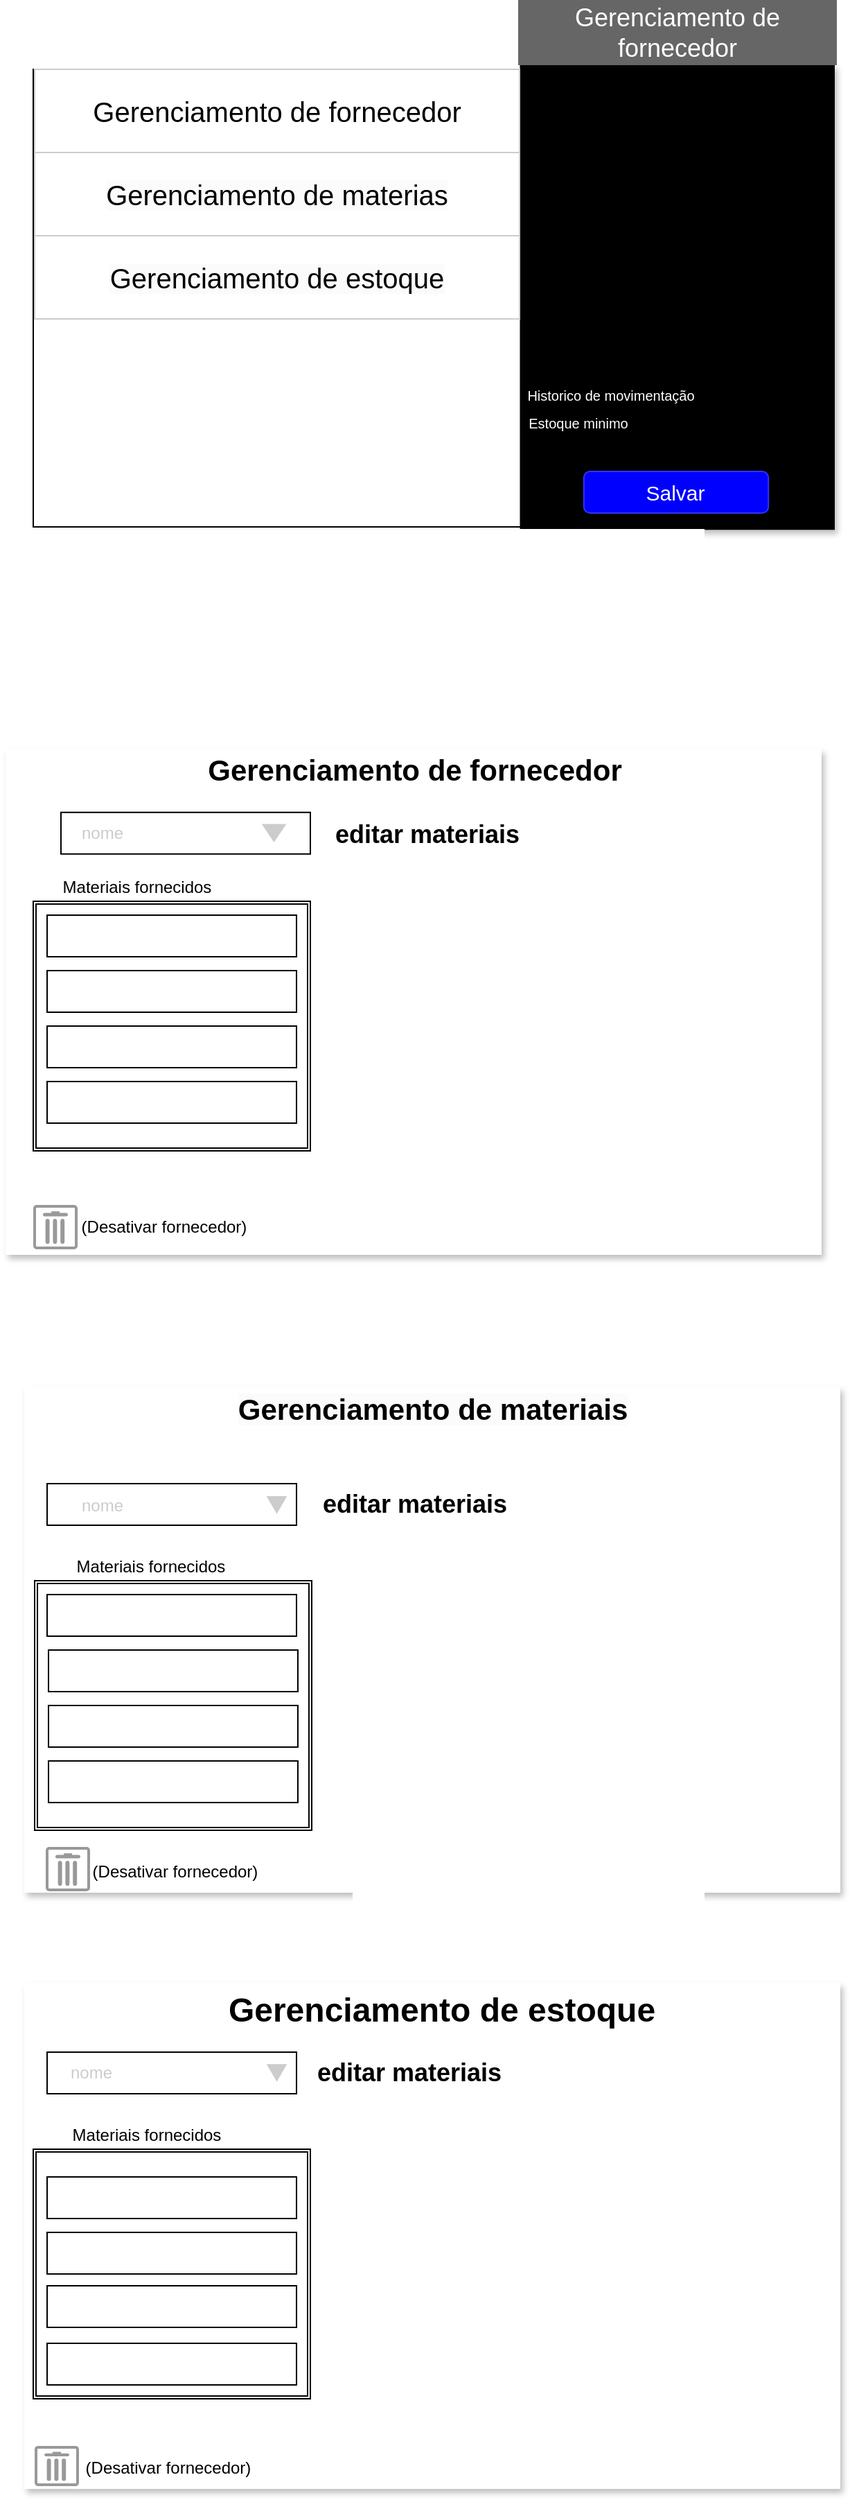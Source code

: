 <mxfile version="24.4.9" type="device">
  <diagram id="F00_U8oiD489jz19POk4" name="Página-1">
    <mxGraphModel dx="989" dy="539" grid="1" gridSize="10" guides="1" tooltips="1" connect="1" arrows="1" fold="1" page="1" pageScale="1" pageWidth="827" pageHeight="1169" math="0" shadow="0">
      <root>
        <mxCell id="0" />
        <mxCell id="1" parent="0" />
        <mxCell id="zUuqDym8y1sysuPfxgTj-1" value="" style="rounded=0;whiteSpace=wrap;html=1;" parent="1" vertex="1">
          <mxGeometry x="130" y="140" width="576" height="330" as="geometry" />
        </mxCell>
        <mxCell id="zUuqDym8y1sysuPfxgTj-2" value="" style="rounded=0;whiteSpace=wrap;html=1;rotation=90;shadow=1;fillColor=#000000;" parent="1" vertex="1">
          <mxGeometry x="427.38" y="191" width="335" height="226.25" as="geometry" />
        </mxCell>
        <mxCell id="zUuqDym8y1sysuPfxgTj-3" value="&lt;font style=&quot;font-size: 20px;&quot;&gt;Gerenciamento de fornecedor&lt;/font&gt;" style="rounded=0;whiteSpace=wrap;html=1;strokeColor=#CCCCCC;" parent="1" vertex="1">
          <mxGeometry x="131" y="140" width="350" height="60" as="geometry" />
        </mxCell>
        <mxCell id="zUuqDym8y1sysuPfxgTj-4" value="&lt;br&gt;&lt;span style=&quot;color: rgb(0, 0, 0); font-family: Helvetica; font-size: 20px; font-style: normal; font-variant-ligatures: normal; font-variant-caps: normal; font-weight: 400; letter-spacing: normal; orphans: 2; text-align: center; text-indent: 0px; text-transform: none; widows: 2; word-spacing: 0px; -webkit-text-stroke-width: 0px; white-space: normal; background-color: rgb(251, 251, 251); text-decoration-thickness: initial; text-decoration-style: initial; text-decoration-color: initial; display: inline !important; float: none;&quot;&gt;Gerenciamento de materias&lt;/span&gt;&lt;div&gt;&lt;br/&gt;&lt;/div&gt;" style="rounded=0;whiteSpace=wrap;html=1;strokeColor=#CCCCCC;" parent="1" vertex="1">
          <mxGeometry x="131" y="200" width="350" height="60" as="geometry" />
        </mxCell>
        <mxCell id="zUuqDym8y1sysuPfxgTj-5" value="&lt;br&gt;&lt;span style=&quot;color: rgb(0, 0, 0); font-family: Helvetica; font-size: 20px; font-style: normal; font-variant-ligatures: normal; font-variant-caps: normal; font-weight: 400; letter-spacing: normal; orphans: 2; text-align: center; text-indent: 0px; text-transform: none; widows: 2; word-spacing: 0px; -webkit-text-stroke-width: 0px; white-space: normal; background-color: rgb(251, 251, 251); text-decoration-thickness: initial; text-decoration-style: initial; text-decoration-color: initial; display: inline !important; float: none;&quot;&gt;Gerenciamento de estoque&lt;/span&gt;&lt;div&gt;&lt;br/&gt;&lt;/div&gt;" style="rounded=0;whiteSpace=wrap;html=1;strokeColor=#CCCCCC;shadow=0;" parent="1" vertex="1">
          <mxGeometry x="131" y="260" width="350" height="60" as="geometry" />
        </mxCell>
        <mxCell id="zUuqDym8y1sysuPfxgTj-20" value="&lt;span style=&quot;font-size: 18px;&quot;&gt;Gerenciamento de fornecedor&lt;/span&gt;" style="rounded=0;html=1;shadow=0;dashed=0;whiteSpace=wrap;fontSize=10;fillColor=#666666;align=center;strokeColor=none;fontColor=#ffffff;" parent="1" vertex="1">
          <mxGeometry x="480" y="90" width="230" height="47" as="geometry" />
        </mxCell>
        <mxCell id="zUuqDym8y1sysuPfxgTj-21" value="&lt;font style=&quot;font-size: 15px;&quot; color=&quot;#ffffff&quot;&gt;Salvar&lt;/font&gt;" style="rounded=1;html=1;shadow=0;dashed=0;whiteSpace=wrap;fontSize=10;fillColor=#0000FF;align=center;strokeColor=#3333FF;fontColor=#333333;" parent="1" vertex="1">
          <mxGeometry x="527.41" y="430" width="133.18" height="30" as="geometry" />
        </mxCell>
        <UserObject label="&lt;font style=&quot;font-size: 10px;&quot; color=&quot;#ffffff&quot;&gt;Historico de movimentação&lt;/font&gt;" placeholders="1" name="Variable" id="zUuqDym8y1sysuPfxgTj-24">
          <mxCell style="text;html=1;strokeColor=none;fillColor=none;align=center;verticalAlign=middle;whiteSpace=wrap;overflow=hidden;strokeWidth=6;" parent="1" vertex="1">
            <mxGeometry x="452" y="365" width="190" height="20" as="geometry" />
          </mxCell>
        </UserObject>
        <UserObject label="&lt;font style=&quot;font-size: 10px;&quot; color=&quot;#ffffff&quot;&gt;Estoque minimo&lt;/font&gt;" placeholders="1" name="Variable" id="zUuqDym8y1sysuPfxgTj-25">
          <mxCell style="text;html=1;align=center;verticalAlign=middle;whiteSpace=wrap;overflow=hidden;" parent="1" vertex="1">
            <mxGeometry x="470" y="385" width="107.06" height="20" as="geometry" />
          </mxCell>
        </UserObject>
        <mxCell id="1bso1jGPwgjQOHf16LsY-8" value="" style="rounded=0;whiteSpace=wrap;html=1;strokeColor=none;shadow=1;" vertex="1" parent="1">
          <mxGeometry x="110" y="630" width="589" height="365" as="geometry" />
        </mxCell>
        <mxCell id="1bso1jGPwgjQOHf16LsY-9" value="&lt;span style=&quot;color: rgba(0, 0, 0, 0); font-family: monospace; font-size: 0px; text-align: start; text-wrap: nowrap;&quot;&gt;%3CmxGraphModel%3E%3Croot%3E%3CmxCell%20id%3D%220%22%2F%3E%3CmxCell%20id%3D%221%22%20parent%3D%220%22%2F%3E%3CmxCell%20id%3D%222%22%20value%3D%22%22%20style%3D%22rounded%3D0%3BwhiteSpace%3Dwrap%3Bhtml%3D1%3B%22%20vertex%3D%221%22%20parent%3D%221%22%3E%3CmxGeometry%20x%3D%22140%22%20y%3D%22675.15%22%20width%3D%22180%22%20height%3D%2230%22%20as%3D%22geometry%22%2F%3E%3C%2FmxCell%3E%3C%2Froot%3E%3C%2FmxGraphModel%3E&lt;/span&gt;" style="rounded=0;whiteSpace=wrap;html=1;" vertex="1" parent="1">
          <mxGeometry x="150" y="675.89" width="180" height="30" as="geometry" />
        </mxCell>
        <UserObject label="&lt;font color=&quot;#cccccc&quot;&gt;nome&lt;/font&gt;" placeholders="1" name="Variable" id="1bso1jGPwgjQOHf16LsY-10">
          <mxCell style="text;html=1;strokeColor=none;fillColor=none;align=center;verticalAlign=middle;whiteSpace=wrap;overflow=hidden;" vertex="1" parent="1">
            <mxGeometry x="140" y="681.15" width="80" height="20" as="geometry" />
          </mxCell>
        </UserObject>
        <UserObject label="Materiais fornecidos" placeholders="1" name="Variable" id="1bso1jGPwgjQOHf16LsY-13">
          <mxCell style="text;html=1;strokeColor=none;fillColor=none;align=center;verticalAlign=middle;whiteSpace=wrap;overflow=hidden;" vertex="1" parent="1">
            <mxGeometry x="140" y="720" width="130" height="20" as="geometry" />
          </mxCell>
        </UserObject>
        <mxCell id="1bso1jGPwgjQOHf16LsY-14" value="" style="shape=ext;double=1;rounded=0;whiteSpace=wrap;html=1;" vertex="1" parent="1">
          <mxGeometry x="130" y="740" width="200" height="180" as="geometry" />
        </mxCell>
        <mxCell id="1bso1jGPwgjQOHf16LsY-15" value="" style="rounded=0;whiteSpace=wrap;html=1;" vertex="1" parent="1">
          <mxGeometry x="140" y="750" width="180" height="30" as="geometry" />
        </mxCell>
        <mxCell id="1bso1jGPwgjQOHf16LsY-16" value="" style="rounded=0;whiteSpace=wrap;html=1;" vertex="1" parent="1">
          <mxGeometry x="140" y="790" width="180" height="30" as="geometry" />
        </mxCell>
        <mxCell id="1bso1jGPwgjQOHf16LsY-17" value="" style="rounded=0;whiteSpace=wrap;html=1;" vertex="1" parent="1">
          <mxGeometry x="140" y="830" width="180" height="30" as="geometry" />
        </mxCell>
        <mxCell id="1bso1jGPwgjQOHf16LsY-18" value="" style="rounded=0;whiteSpace=wrap;html=1;" vertex="1" parent="1">
          <mxGeometry x="140" y="870" width="180" height="30" as="geometry" />
        </mxCell>
        <mxCell id="1bso1jGPwgjQOHf16LsY-19" value="" style="html=1;shadow=0;dashed=0;align=center;verticalAlign=middle;shape=mxgraph.arrows2.arrow;dy=0;dx=21.5;notch=0;rotation=90;fillColor=#CCCCCC;strokeColor=none;" vertex="1" parent="1">
          <mxGeometry x="297.19" y="681.95" width="13.17" height="17.88" as="geometry" />
        </mxCell>
        <mxCell id="1bso1jGPwgjQOHf16LsY-20" value="" style="strokeColor=#999999;verticalLabelPosition=bottom;shadow=0;dashed=0;verticalAlign=top;strokeWidth=2;html=1;shape=mxgraph.mockup.misc.trashcanIcon;" vertex="1" parent="1">
          <mxGeometry x="131" y="960" width="30" height="30" as="geometry" />
        </mxCell>
        <mxCell id="1bso1jGPwgjQOHf16LsY-25" value="(Desativar fornecedor)" style="text;html=1;align=center;verticalAlign=middle;whiteSpace=wrap;rounded=0;" vertex="1" parent="1">
          <mxGeometry x="146.5" y="960" width="155" height="30" as="geometry" />
        </mxCell>
        <mxCell id="1bso1jGPwgjQOHf16LsY-26" value="&lt;font style=&quot;font-size: 21px;&quot;&gt;Gerenciamento de fornecedor&lt;/font&gt;" style="text;strokeColor=none;fillColor=none;html=1;fontSize=24;fontStyle=1;verticalAlign=middle;align=center;" vertex="1" parent="1">
          <mxGeometry x="354.5" y="625" width="100" height="40" as="geometry" />
        </mxCell>
        <mxCell id="1bso1jGPwgjQOHf16LsY-31" value="&lt;font style=&quot;font-size: 18px;&quot;&gt;editar materiais&lt;/font&gt;" style="text;strokeColor=none;fillColor=none;html=1;fontSize=24;fontStyle=1;verticalAlign=middle;align=center;" vertex="1" parent="1">
          <mxGeometry x="364" y="670.15" width="100" height="40" as="geometry" />
        </mxCell>
        <mxCell id="1bso1jGPwgjQOHf16LsY-32" value="&lt;div&gt;&lt;br/&gt;&lt;/div&gt;" style="rounded=0;whiteSpace=wrap;html=1;strokeColor=none;shadow=1;" vertex="1" parent="1">
          <mxGeometry x="123.5" y="1090" width="589" height="365" as="geometry" />
        </mxCell>
        <mxCell id="1bso1jGPwgjQOHf16LsY-34" value="&#xa;&lt;span style=&quot;color: rgb(0, 0, 0); font-family: Helvetica; font-size: 21px; font-style: normal; font-variant-ligatures: normal; font-variant-caps: normal; font-weight: 700; letter-spacing: normal; orphans: 2; text-align: center; text-indent: 0px; text-transform: none; widows: 2; word-spacing: 0px; -webkit-text-stroke-width: 0px; white-space: nowrap; background-color: rgb(251, 251, 251); text-decoration-thickness: initial; text-decoration-style: initial; text-decoration-color: initial; display: inline !important; float: none;&quot;&gt;Gerenciamento de materiais&lt;/span&gt;&#xa;&#xa;" style="text;strokeColor=none;fillColor=none;html=1;fontSize=24;fontStyle=1;verticalAlign=middle;align=center;" vertex="1" parent="1">
          <mxGeometry x="368" y="1100" width="100" height="40" as="geometry" />
        </mxCell>
        <mxCell id="1bso1jGPwgjQOHf16LsY-35" value="" style="rounded=0;whiteSpace=wrap;html=1;" vertex="1" parent="1">
          <mxGeometry x="140" y="1160" width="180" height="30" as="geometry" />
        </mxCell>
        <UserObject label="&lt;font color=&quot;#cccccc&quot;&gt;nome&lt;/font&gt;" placeholders="1" name="Variable" id="1bso1jGPwgjQOHf16LsY-36">
          <mxCell style="text;html=1;strokeColor=none;fillColor=none;align=center;verticalAlign=middle;whiteSpace=wrap;overflow=hidden;" vertex="1" parent="1">
            <mxGeometry x="140" y="1166" width="80" height="20" as="geometry" />
          </mxCell>
        </UserObject>
        <mxCell id="1bso1jGPwgjQOHf16LsY-37" value="" style="html=1;shadow=0;dashed=0;align=center;verticalAlign=middle;shape=mxgraph.arrows2.arrow;dy=0;dx=21.5;notch=0;rotation=90;fillColor=#CCCCCC;strokeColor=none;" vertex="1" parent="1">
          <mxGeometry x="299.36" y="1168" width="12.81" height="14.83" as="geometry" />
        </mxCell>
        <mxCell id="1bso1jGPwgjQOHf16LsY-38" value="" style="shape=ext;double=1;rounded=0;whiteSpace=wrap;html=1;" vertex="1" parent="1">
          <mxGeometry x="131" y="1230" width="200" height="180" as="geometry" />
        </mxCell>
        <UserObject label="Materiais fornecidos" placeholders="1" name="Variable" id="1bso1jGPwgjQOHf16LsY-39">
          <mxCell style="text;html=1;strokeColor=none;fillColor=none;align=center;verticalAlign=middle;whiteSpace=wrap;overflow=hidden;" vertex="1" parent="1">
            <mxGeometry x="150" y="1210" width="130" height="20" as="geometry" />
          </mxCell>
        </UserObject>
        <mxCell id="1bso1jGPwgjQOHf16LsY-40" value="" style="rounded=0;whiteSpace=wrap;html=1;" vertex="1" parent="1">
          <mxGeometry x="140" y="1240" width="180" height="30" as="geometry" />
        </mxCell>
        <mxCell id="1bso1jGPwgjQOHf16LsY-42" value="" style="rounded=0;whiteSpace=wrap;html=1;" vertex="1" parent="1">
          <mxGeometry x="141" y="1280" width="180" height="30" as="geometry" />
        </mxCell>
        <mxCell id="1bso1jGPwgjQOHf16LsY-43" value="" style="rounded=0;whiteSpace=wrap;html=1;" vertex="1" parent="1">
          <mxGeometry x="141" y="1320" width="180" height="30" as="geometry" />
        </mxCell>
        <mxCell id="1bso1jGPwgjQOHf16LsY-44" value="" style="rounded=0;whiteSpace=wrap;html=1;" vertex="1" parent="1">
          <mxGeometry x="141" y="1360" width="180" height="30" as="geometry" />
        </mxCell>
        <mxCell id="1bso1jGPwgjQOHf16LsY-46" value="" style="strokeColor=#999999;verticalLabelPosition=bottom;shadow=0;dashed=0;verticalAlign=top;strokeWidth=2;html=1;shape=mxgraph.mockup.misc.trashcanIcon;" vertex="1" parent="1">
          <mxGeometry x="140" y="1423" width="30" height="30" as="geometry" />
        </mxCell>
        <mxCell id="1bso1jGPwgjQOHf16LsY-47" value="&lt;font style=&quot;font-size: 18px;&quot;&gt;editar materiais&lt;/font&gt;" style="text;strokeColor=none;fillColor=none;html=1;fontSize=24;fontStyle=1;verticalAlign=middle;align=center;" vertex="1" parent="1">
          <mxGeometry x="354.5" y="1153.41" width="100" height="40" as="geometry" />
        </mxCell>
        <mxCell id="1bso1jGPwgjQOHf16LsY-48" value="(Desativar fornecedor)" style="text;html=1;align=center;verticalAlign=middle;whiteSpace=wrap;rounded=0;" vertex="1" parent="1">
          <mxGeometry x="155.36" y="1425" width="155" height="30" as="geometry" />
        </mxCell>
        <mxCell id="1bso1jGPwgjQOHf16LsY-49" value="&lt;div&gt;&lt;br/&gt;&lt;/div&gt;" style="rounded=0;whiteSpace=wrap;html=1;strokeColor=none;shadow=1;" vertex="1" parent="1">
          <mxGeometry x="123.5" y="1520" width="589" height="365" as="geometry" />
        </mxCell>
        <mxCell id="1bso1jGPwgjQOHf16LsY-50" value="" style="rounded=0;whiteSpace=wrap;html=1;" vertex="1" parent="1">
          <mxGeometry x="140" y="1570" width="180" height="30" as="geometry" />
        </mxCell>
        <mxCell id="1bso1jGPwgjQOHf16LsY-51" value="" style="html=1;shadow=0;dashed=0;align=center;verticalAlign=middle;shape=mxgraph.arrows2.arrow;dy=0;dx=21.5;notch=0;rotation=90;fillColor=#CCCCCC;strokeColor=none;" vertex="1" parent="1">
          <mxGeometry x="299.36" y="1577.58" width="12.81" height="14.83" as="geometry" />
        </mxCell>
        <UserObject label="&lt;font color=&quot;#cccccc&quot;&gt;nome&lt;/font&gt;" placeholders="1" name="Variable" id="1bso1jGPwgjQOHf16LsY-52">
          <mxCell style="text;html=1;strokeColor=none;fillColor=none;align=center;verticalAlign=middle;whiteSpace=wrap;overflow=hidden;" vertex="1" parent="1">
            <mxGeometry x="132" y="1575" width="80" height="20" as="geometry" />
          </mxCell>
        </UserObject>
        <UserObject label="Materiais fornecidos" placeholders="1" name="Variable" id="1bso1jGPwgjQOHf16LsY-53">
          <mxCell style="text;html=1;strokeColor=none;fillColor=none;align=center;verticalAlign=middle;whiteSpace=wrap;overflow=hidden;" vertex="1" parent="1">
            <mxGeometry x="146.5" y="1620" width="130" height="20" as="geometry" />
          </mxCell>
        </UserObject>
        <mxCell id="1bso1jGPwgjQOHf16LsY-54" value="" style="shape=ext;double=1;rounded=0;whiteSpace=wrap;html=1;" vertex="1" parent="1">
          <mxGeometry x="130" y="1640" width="200" height="180" as="geometry" />
        </mxCell>
        <mxCell id="1bso1jGPwgjQOHf16LsY-55" value="" style="rounded=0;whiteSpace=wrap;html=1;" vertex="1" parent="1">
          <mxGeometry x="140" y="1660" width="180" height="30" as="geometry" />
        </mxCell>
        <mxCell id="1bso1jGPwgjQOHf16LsY-56" value="" style="rounded=0;whiteSpace=wrap;html=1;" vertex="1" parent="1">
          <mxGeometry x="140" y="1700" width="180" height="30" as="geometry" />
        </mxCell>
        <mxCell id="1bso1jGPwgjQOHf16LsY-58" value="" style="rounded=0;whiteSpace=wrap;html=1;" vertex="1" parent="1">
          <mxGeometry x="140" y="1738.5" width="180" height="30" as="geometry" />
        </mxCell>
        <mxCell id="1bso1jGPwgjQOHf16LsY-59" value="" style="rounded=0;whiteSpace=wrap;html=1;" vertex="1" parent="1">
          <mxGeometry x="140" y="1780" width="180" height="30" as="geometry" />
        </mxCell>
        <mxCell id="1bso1jGPwgjQOHf16LsY-60" value="(Desativar fornecedor)" style="text;html=1;align=center;verticalAlign=middle;whiteSpace=wrap;rounded=0;" vertex="1" parent="1">
          <mxGeometry x="150" y="1855" width="155" height="30" as="geometry" />
        </mxCell>
        <mxCell id="1bso1jGPwgjQOHf16LsY-61" value="" style="strokeColor=#999999;verticalLabelPosition=bottom;shadow=0;dashed=0;verticalAlign=top;strokeWidth=2;html=1;shape=mxgraph.mockup.misc.trashcanIcon;" vertex="1" parent="1">
          <mxGeometry x="132" y="1855" width="30" height="27" as="geometry" />
        </mxCell>
        <UserObject label="&lt;font style=&quot;font-size: 24px;&quot;&gt;&lt;b&gt;Gerenciamento de estoque&lt;/b&gt;&lt;/font&gt;" placeholders="1" name="Variable" id="1bso1jGPwgjQOHf16LsY-62">
          <mxCell style="text;html=1;strokeColor=none;fillColor=none;align=center;verticalAlign=middle;whiteSpace=wrap;overflow=hidden;" vertex="1" parent="1">
            <mxGeometry x="250" y="1520" width="350" height="40" as="geometry" />
          </mxCell>
        </UserObject>
        <mxCell id="1bso1jGPwgjQOHf16LsY-65" value="&lt;font style=&quot;font-size: 18px;&quot;&gt;editar materiais&lt;/font&gt;" style="text;strokeColor=none;fillColor=none;html=1;fontSize=24;fontStyle=1;verticalAlign=middle;align=center;" vertex="1" parent="1">
          <mxGeometry x="351" y="1563" width="100" height="40" as="geometry" />
        </mxCell>
      </root>
    </mxGraphModel>
  </diagram>
</mxfile>
